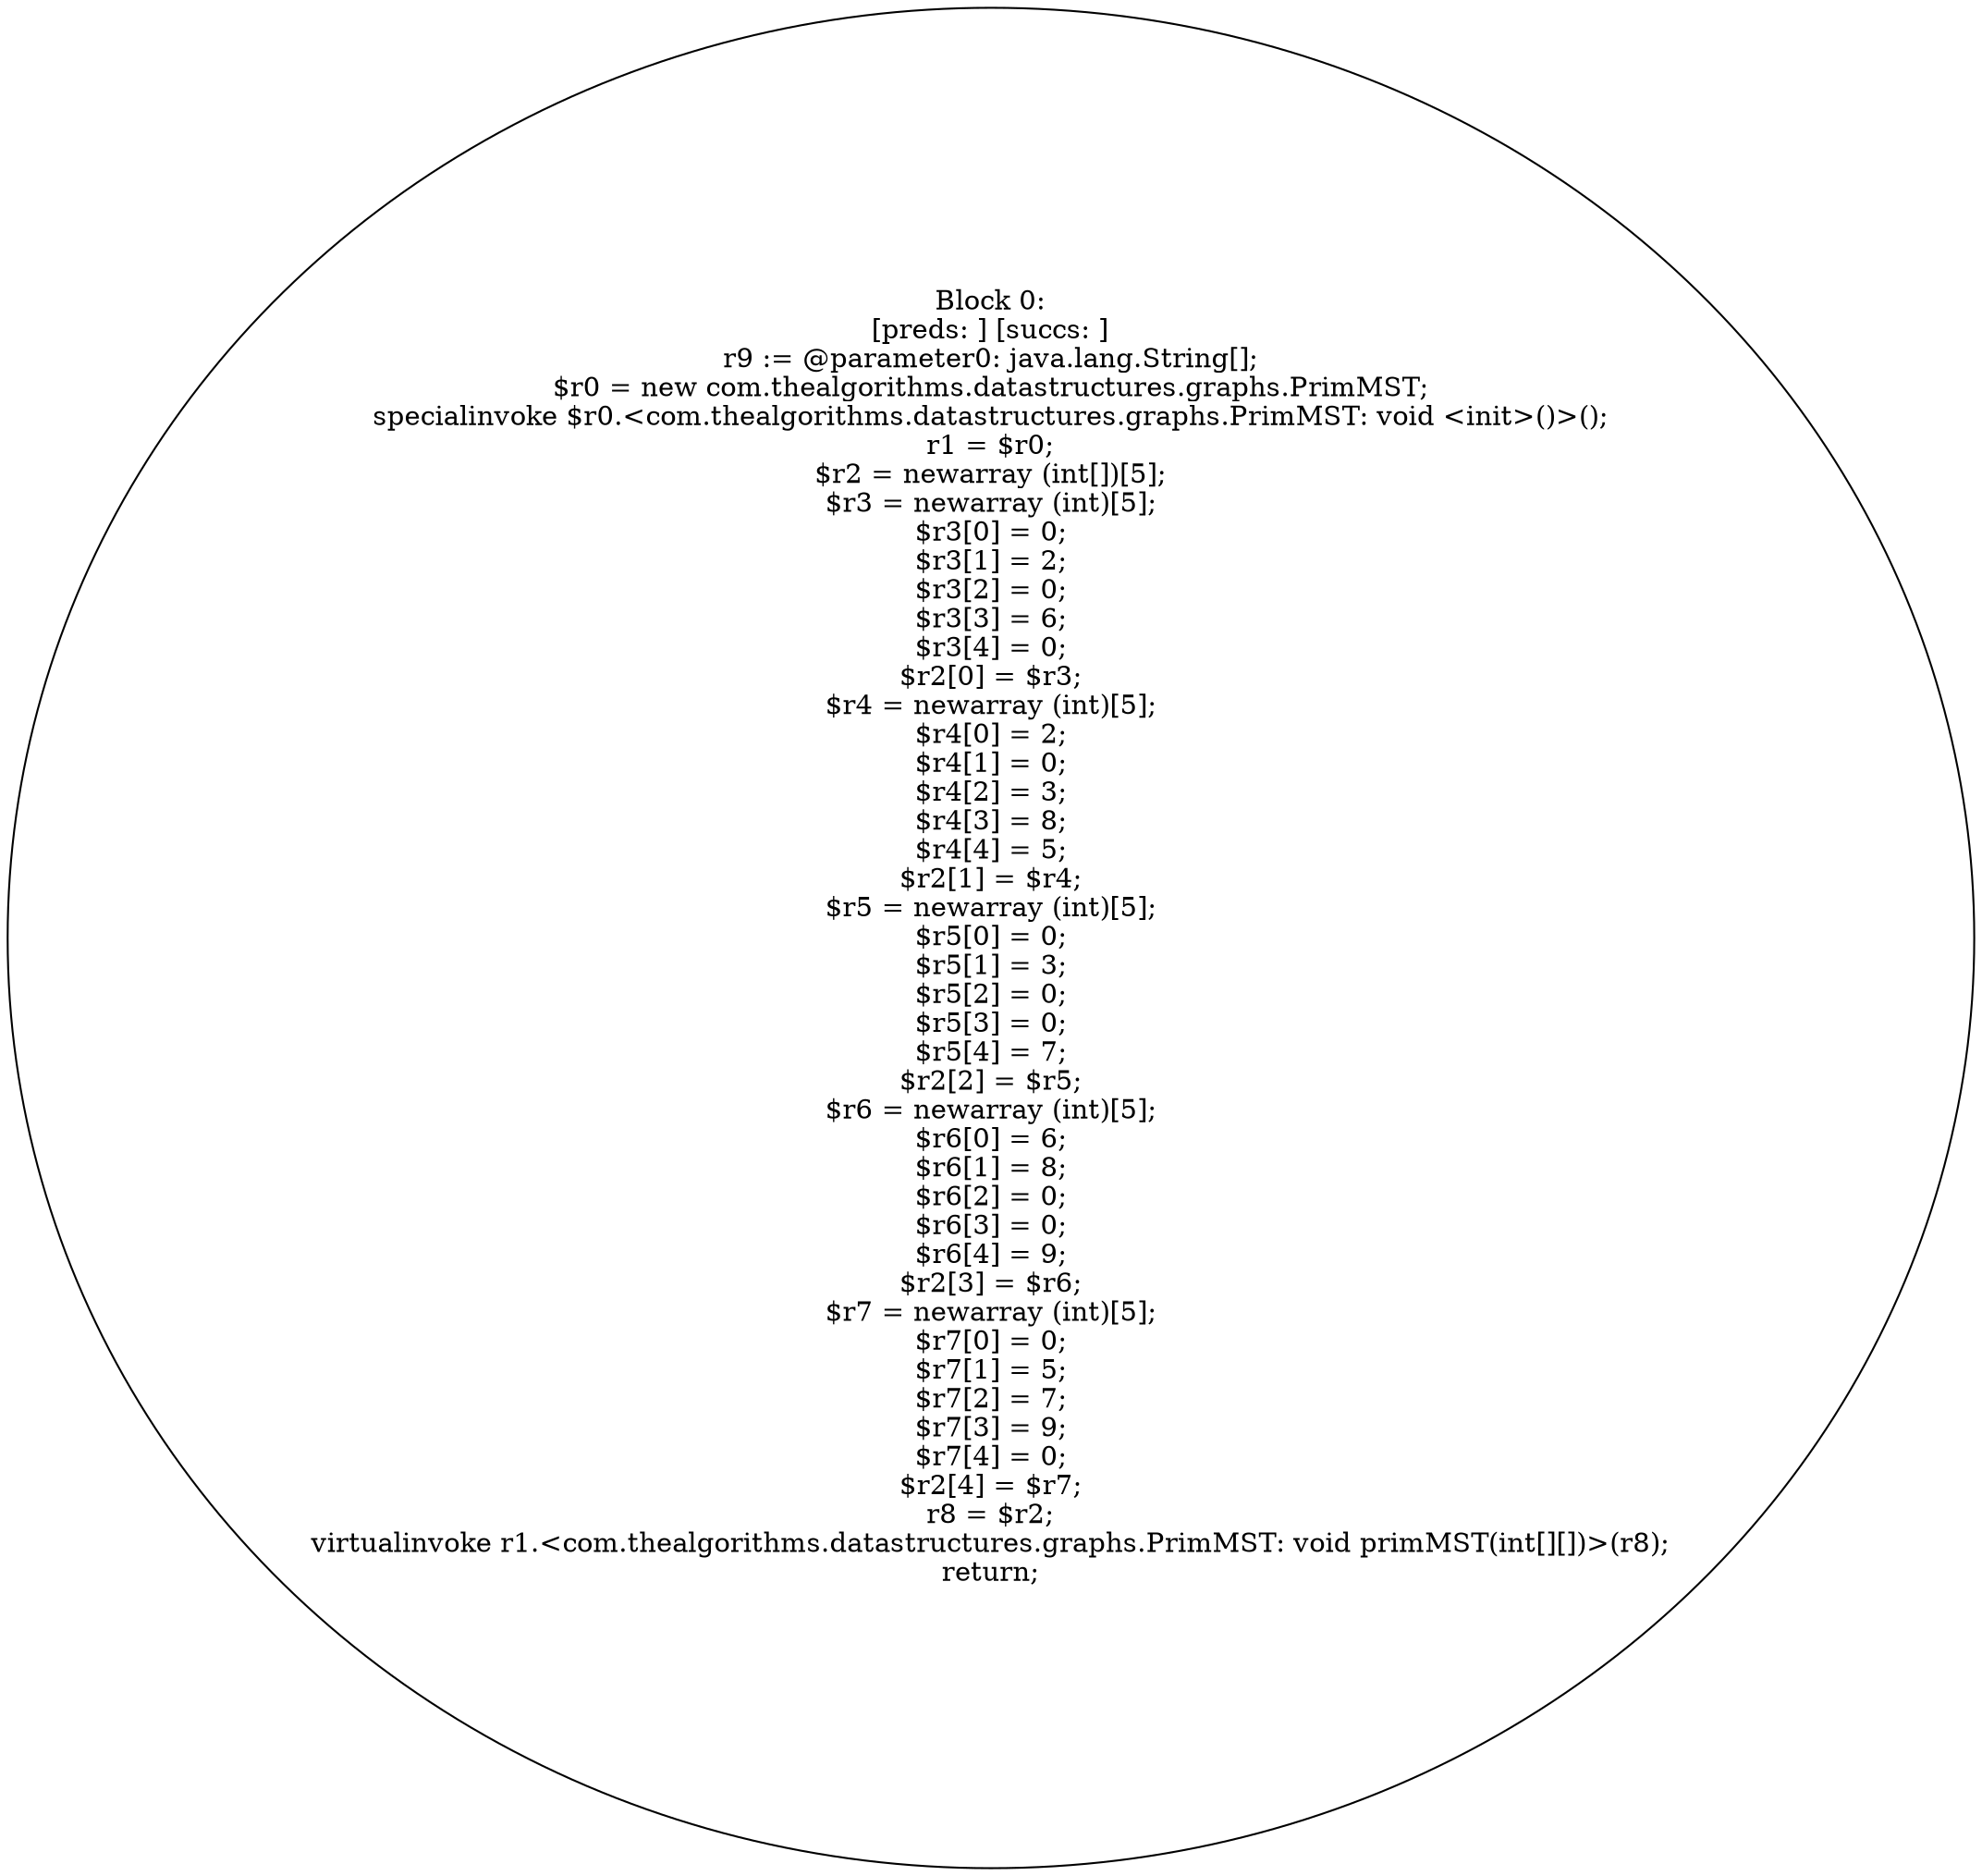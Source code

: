 digraph "unitGraph" {
    "Block 0:
[preds: ] [succs: ]
r9 := @parameter0: java.lang.String[];
$r0 = new com.thealgorithms.datastructures.graphs.PrimMST;
specialinvoke $r0.<com.thealgorithms.datastructures.graphs.PrimMST: void <init>()>();
r1 = $r0;
$r2 = newarray (int[])[5];
$r3 = newarray (int)[5];
$r3[0] = 0;
$r3[1] = 2;
$r3[2] = 0;
$r3[3] = 6;
$r3[4] = 0;
$r2[0] = $r3;
$r4 = newarray (int)[5];
$r4[0] = 2;
$r4[1] = 0;
$r4[2] = 3;
$r4[3] = 8;
$r4[4] = 5;
$r2[1] = $r4;
$r5 = newarray (int)[5];
$r5[0] = 0;
$r5[1] = 3;
$r5[2] = 0;
$r5[3] = 0;
$r5[4] = 7;
$r2[2] = $r5;
$r6 = newarray (int)[5];
$r6[0] = 6;
$r6[1] = 8;
$r6[2] = 0;
$r6[3] = 0;
$r6[4] = 9;
$r2[3] = $r6;
$r7 = newarray (int)[5];
$r7[0] = 0;
$r7[1] = 5;
$r7[2] = 7;
$r7[3] = 9;
$r7[4] = 0;
$r2[4] = $r7;
r8 = $r2;
virtualinvoke r1.<com.thealgorithms.datastructures.graphs.PrimMST: void primMST(int[][])>(r8);
return;
"
}
